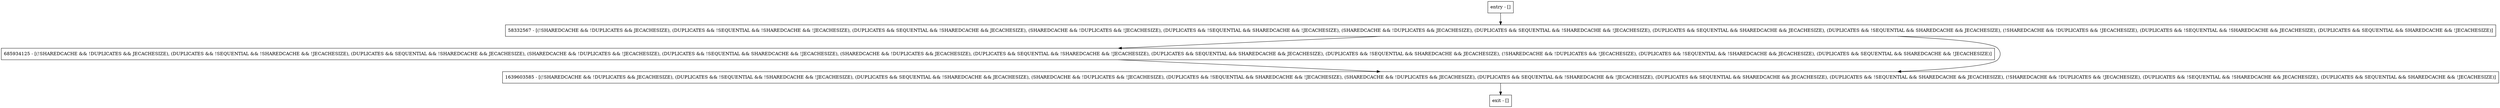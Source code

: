 digraph computeInterval {
node [shape=record];
entry [label="entry - []"];
exit [label="exit - []"];
685934125 [label="685934125 - [(!SHAREDCACHE && !DUPLICATES && JECACHESIZE), (DUPLICATES && !SEQUENTIAL && !SHAREDCACHE && !JECACHESIZE), (DUPLICATES && SEQUENTIAL && !SHAREDCACHE && JECACHESIZE), (SHAREDCACHE && !DUPLICATES && !JECACHESIZE), (DUPLICATES && !SEQUENTIAL && SHAREDCACHE && !JECACHESIZE), (SHAREDCACHE && !DUPLICATES && JECACHESIZE), (DUPLICATES && SEQUENTIAL && !SHAREDCACHE && !JECACHESIZE), (DUPLICATES && SEQUENTIAL && SHAREDCACHE && JECACHESIZE), (DUPLICATES && !SEQUENTIAL && SHAREDCACHE && JECACHESIZE), (!SHAREDCACHE && !DUPLICATES && !JECACHESIZE), (DUPLICATES && !SEQUENTIAL && !SHAREDCACHE && JECACHESIZE), (DUPLICATES && SEQUENTIAL && SHAREDCACHE && !JECACHESIZE)]"];
1639603585 [label="1639603585 - [(!SHAREDCACHE && !DUPLICATES && JECACHESIZE), (DUPLICATES && !SEQUENTIAL && !SHAREDCACHE && !JECACHESIZE), (DUPLICATES && SEQUENTIAL && !SHAREDCACHE && JECACHESIZE), (SHAREDCACHE && !DUPLICATES && !JECACHESIZE), (DUPLICATES && !SEQUENTIAL && SHAREDCACHE && !JECACHESIZE), (SHAREDCACHE && !DUPLICATES && JECACHESIZE), (DUPLICATES && SEQUENTIAL && !SHAREDCACHE && !JECACHESIZE), (DUPLICATES && SEQUENTIAL && SHAREDCACHE && JECACHESIZE), (DUPLICATES && !SEQUENTIAL && SHAREDCACHE && JECACHESIZE), (!SHAREDCACHE && !DUPLICATES && !JECACHESIZE), (DUPLICATES && !SEQUENTIAL && !SHAREDCACHE && JECACHESIZE), (DUPLICATES && SEQUENTIAL && SHAREDCACHE && !JECACHESIZE)]"];
58332567 [label="58332567 - [(!SHAREDCACHE && !DUPLICATES && JECACHESIZE), (DUPLICATES && !SEQUENTIAL && !SHAREDCACHE && !JECACHESIZE), (DUPLICATES && SEQUENTIAL && !SHAREDCACHE && JECACHESIZE), (SHAREDCACHE && !DUPLICATES && !JECACHESIZE), (DUPLICATES && !SEQUENTIAL && SHAREDCACHE && !JECACHESIZE), (SHAREDCACHE && !DUPLICATES && JECACHESIZE), (DUPLICATES && SEQUENTIAL && !SHAREDCACHE && !JECACHESIZE), (DUPLICATES && SEQUENTIAL && SHAREDCACHE && JECACHESIZE), (DUPLICATES && !SEQUENTIAL && SHAREDCACHE && JECACHESIZE), (!SHAREDCACHE && !DUPLICATES && !JECACHESIZE), (DUPLICATES && !SEQUENTIAL && !SHAREDCACHE && JECACHESIZE), (DUPLICATES && SEQUENTIAL && SHAREDCACHE && !JECACHESIZE)]"];
entry;
exit;
entry -> 58332567;
685934125 -> 1639603585;
1639603585 -> exit;
58332567 -> 685934125;
58332567 -> 1639603585;
}
